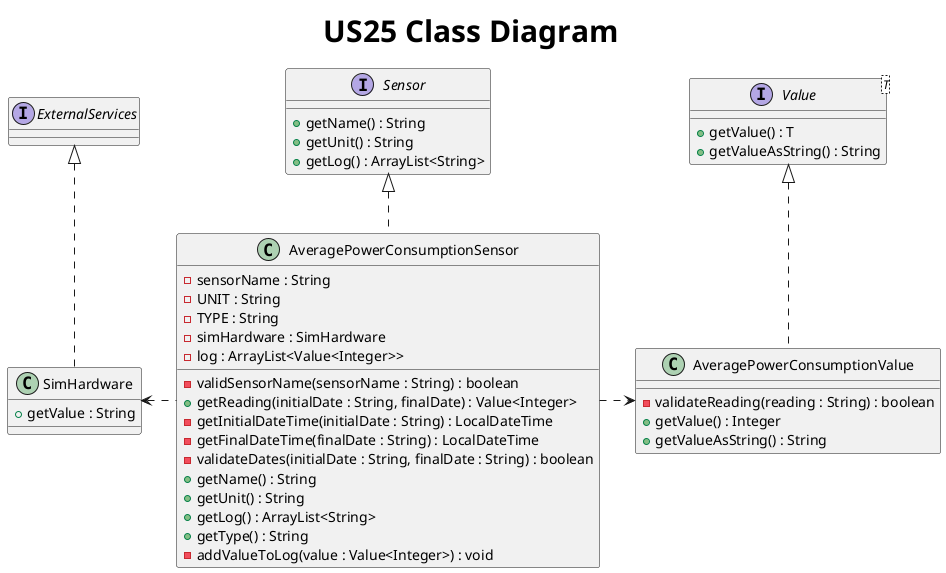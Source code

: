 @startuml
title <size: 30> US25 Class Diagram

interface Sensor {
    + getName() : String
    + getUnit() : String
    + getLog() : ArrayList<String>
}

interface Value<T> {
    + getValue() : T
    + getValueAsString() : String
}

interface ExternalServices {

}

class AveragePowerConsumptionSensor{
    - sensorName : String
    - UNIT : String
    - TYPE : String
    - simHardware : SimHardware
    - log : ArrayList<Value<Integer>>

    - validSensorName(sensorName : String) : boolean
    + getReading(initialDate : String, finalDate) : Value<Integer>
    - getInitialDateTime(initialDate : String) : LocalDateTime
    - getFinalDateTime(finalDate : String) : LocalDateTime
    - validateDates(initialDate : String, finalDate : String) : boolean
    + getName() : String
    + getUnit() : String
    + getLog() : ArrayList<String>
    + getType() : String
    - addValueToLog(value : Value<Integer>) : void
}

class AveragePowerConsumptionValue {
    - validateReading(reading : String) : boolean
    + getValue() : Integer
    + getValueAsString() : String
}

class SimHardware{
    + getValue : String
}

Value <|.. AveragePowerConsumptionValue
Sensor <|.. AveragePowerConsumptionSensor
ExternalServices <|.. SimHardware
AveragePowerConsumptionSensor .right.> AveragePowerConsumptionValue
AveragePowerConsumptionSensor .left.> SimHardware
@enduml